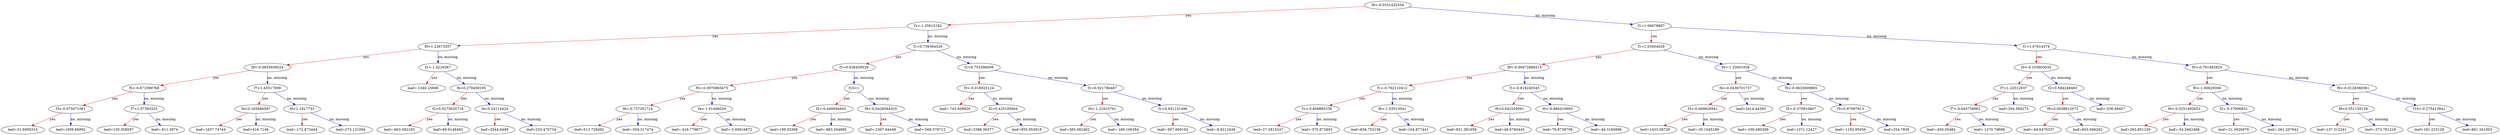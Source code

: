 digraph {
    graph [ rankdir=TB ]

    0 [ label="f9<-0.0331432559" ]
    0 -> 1 [label="yes" color="#FF0000"]
    0 -> 2 [label="no, missing" color="#0000FF"]

    1 [ label="f1<-1.35615182" ]
    1 -> 3 [label="yes" color="#FF0000"]
    1 -> 4 [label="no, missing" color="#0000FF"]

    3 [ label="f0<1.22673357" ]
    3 -> 7 [label="yes" color="#FF0000"]
    3 -> 8 [label="no, missing" color="#0000FF"]

    7 [ label="f9<-0.0655936524" ]
    7 -> 15 [label="yes" color="#FF0000"]
    7 -> 16 [label="no, missing" color="#0000FF"]

    15 [ label="f5<-0.671089768" ]
    15 -> 31 [label="yes" color="#FF0000"]
    15 -> 32 [label="no, missing" color="#0000FF"]

    31 [ label="f3<-0.675071061" ]
    31 -> 61 [label="yes" color="#FF0000"]
    31 -> 62 [label="no, missing" color="#0000FF"]

    61 [ label="leaf=31.6095314" ]

    62 [ label="leaf=1909.66992" ]

    32 [ label="f7<1.07383323" ]
    32 -> 63 [label="yes" color="#FF0000"]
    32 -> 64 [label="no, missing" color="#0000FF"]

    63 [ label="leaf=130.358597" ]

    64 [ label="leaf=-611.3974" ]

    16 [ label="f7<1.45517099" ]
    16 -> 33 [label="yes" color="#FF0000"]
    16 -> 34 [label="no, missing" color="#0000FF"]

    33 [ label="f4<0.165680587" ]
    33 -> 65 [label="yes" color="#FF0000"]
    33 -> 66 [label="no, missing" color="#0000FF"]

    65 [ label="leaf=1637.74744" ]

    66 [ label="leaf=416.7146" ]

    34 [ label="f0<1.1817733" ]
    34 -> 67 [label="yes" color="#FF0000"]
    34 -> 68 [label="no, missing" color="#0000FF"]

    67 [ label="leaf=-172.873444" ]

    68 [ label="leaf=273.121094" ]

    8 [ label="f1<-1.4216367" ]
    8 -> 17 [label="yes" color="#FF0000"]
    8 -> 18 [label="no, missing" color="#0000FF"]

    17 [ label="leaf=-1340.25696" ]

    18 [ label="f6<0.279458195" ]
    18 -> 35 [label="yes" color="#FF0000"]
    18 -> 36 [label="no, missing" color="#0000FF"]

    35 [ label="f2<0.0275635719" ]
    35 -> 69 [label="yes" color="#FF0000"]
    35 -> 70 [label="no, missing" color="#0000FF"]

    69 [ label="leaf=-663.592163" ]

    70 [ label="leaf=99.9148483" ]

    36 [ label="f4<0.24114424" ]
    36 -> 71 [label="yes" color="#FF0000"]
    36 -> 72 [label="no, missing" color="#0000FF"]

    71 [ label="leaf=2044.6488" ]

    72 [ label="leaf=233.470734" ]

    4 [ label="f1<0.739364326" ]
    4 -> 9 [label="yes" color="#FF0000"]
    4 -> 10 [label="no, missing" color="#0000FF"]

    9 [ label="f1<0.636459529" ]
    9 -> 19 [label="yes" color="#FF0000"]
    9 -> 20 [label="no, missing" color="#0000FF"]

    19 [ label="f0<-0.0970965475" ]
    19 -> 37 [label="yes" color="#FF0000"]
    19 -> 38 [label="no, missing" color="#0000FF"]

    37 [ label="f6<-0.737351716" ]
    37 -> 73 [label="yes" color="#FF0000"]
    37 -> 74 [label="no, missing" color="#0000FF"]

    73 [ label="leaf=513.729492" ]

    74 [ label="leaf=-354.317474" ]

    38 [ label="f4<-1.01496029" ]
    38 -> 75 [label="yes" color="#FF0000"]
    38 -> 76 [label="no, missing" color="#0000FF"]

    75 [ label="leaf=-416.779877" ]

    76 [ label="leaf=-3.40916872" ]

    20 [ label="f15<1" ]
    20 -> 39 [label="yes" color="#FF0000"]
    20 -> 40 [label="no, missing" color="#0000FF"]

    39 [ label="f2<-0.449594945" ]
    39 -> 77 [label="yes" color="#FF0000"]
    39 -> 78 [label="no, missing" color="#0000FF"]

    77 [ label="leaf=199.55368" ]

    78 [ label="leaf=-883.204895" ]

    40 [ label="f9<-0.0428564325" ]
    40 -> 79 [label="yes" color="#FF0000"]
    40 -> 80 [label="no, missing" color="#0000FF"]

    79 [ label="leaf=-2367.84448" ]

    80 [ label="leaf=-568.579712" ]

    10 [ label="f1<0.753396809" ]
    10 -> 21 [label="yes" color="#FF0000"]
    10 -> 22 [label="no, missing" color="#0000FF"]

    21 [ label="f3<-0.018023124" ]
    21 -> 41 [label="yes" color="#FF0000"]
    21 -> 42 [label="no, missing" color="#0000FF"]

    41 [ label="leaf=-743.608826" ]

    42 [ label="f2<0.425195664" ]
    42 -> 81 [label="yes" color="#FF0000"]
    42 -> 82 [label="no, missing" color="#0000FF"]

    81 [ label="leaf=3386.36377" ]

    82 [ label="leaf=855.953918" ]

    22 [ label="f1<0.921786487" ]
    22 -> 43 [label="yes" color="#FF0000"]
    22 -> 44 [label="no, missing" color="#0000FF"]

    43 [ label="f0<-1.21610761" ]
    43 -> 83 [label="yes" color="#FF0000"]
    43 -> 84 [label="no, missing" color="#0000FF"]

    83 [ label="leaf=385.492462" ]

    84 [ label="leaf=-160.106384" ]

    44 [ label="f1<0.931141496" ]
    44 -> 85 [label="yes" color="#FF0000"]
    44 -> 86 [label="no, missing" color="#0000FF"]

    85 [ label="leaf=-907.609192" ]

    86 [ label="leaf=-8.9213438" ]

    2 [ label="f1<1.06678867" ]
    2 -> 5 [label="yes" color="#FF0000"]
    2 -> 6 [label="no, missing" color="#0000FF"]

    5 [ label="f1<1.03404629" ]
    5 -> 11 [label="yes" color="#FF0000"]
    5 -> 12 [label="no, missing" color="#0000FF"]

    11 [ label="f9<-0.00672889315" ]
    11 -> 23 [label="yes" color="#FF0000"]
    11 -> 24 [label="no, missing" color="#0000FF"]

    23 [ label="f1<-0.762110412" ]
    23 -> 45 [label="yes" color="#FF0000"]
    23 -> 46 [label="no, missing" color="#0000FF"]

    45 [ label="f1<-0.808885336" ]
    45 -> 87 [label="yes" color="#FF0000"]
    45 -> 88 [label="no, missing" color="#0000FF"]

    87 [ label="leaf=27.2815247" ]

    88 [ label="leaf=-370.872803" ]

    46 [ label="f6<-1.03015041" ]
    46 -> 89 [label="yes" color="#FF0000"]
    46 -> 90 [label="no, missing" color="#0000FF"]

    89 [ label="leaf=656.752136" ]

    90 [ label="leaf=104.877441" ]

    24 [ label="f1<-0.818240345" ]
    24 -> 47 [label="yes" color="#FF0000"]
    24 -> 48 [label="no, missing" color="#0000FF"]

    47 [ label="f0<0.642250061" ]
    47 -> 91 [label="yes" color="#FF0000"]
    47 -> 92 [label="no, missing" color="#0000FF"]

    91 [ label="leaf=821.381958" ]

    92 [ label="leaf=48.6760445" ]

    48 [ label="f0<-0.866416693" ]
    48 -> 93 [label="yes" color="#FF0000"]
    48 -> 94 [label="no, missing" color="#0000FF"]

    93 [ label="leaf=79.8738708" ]

    94 [ label="leaf=-46.3160896" ]

    12 [ label="f0<-1.32601058" ]
    12 -> 25 [label="yes" color="#FF0000"]
    12 -> 26 [label="no, missing" color="#0000FF"]

    25 [ label="f4<-0.0436701737" ]
    25 -> 49 [label="yes" color="#FF0000"]
    25 -> 50 [label="no, missing" color="#0000FF"]

    49 [ label="f3<-0.669926941" ]
    49 -> 95 [label="yes" color="#FF0000"]
    49 -> 96 [label="no, missing" color="#0000FF"]

    95 [ label="leaf=1433.08728" ]

    96 [ label="leaf=-35.1045189" ]

    50 [ label="leaf=3414.44385" ]

    26 [ label="f5<-0.0633609965" ]
    26 -> 51 [label="yes" color="#FF0000"]
    26 -> 52 [label="no, missing" color="#0000FF"]

    51 [ label="f5<-0.370810807" ]
    51 -> 97 [label="yes" color="#FF0000"]
    51 -> 98 [label="no, missing" color="#0000FF"]

    97 [ label="leaf=-100.480309" ]

    98 [ label="leaf=1371.12427" ]

    52 [ label="f3<0.87097913" ]
    52 -> 99 [label="yes" color="#FF0000"]
    52 -> 100 [label="no, missing" color="#0000FF"]

    99 [ label="leaf=-1192.95056" ]

    100 [ label="leaf=254.7836" ]

    6 [ label="f1<1.07614374" ]
    6 -> 13 [label="yes" color="#FF0000"]
    6 -> 14 [label="no, missing" color="#0000FF"]

    13 [ label="f3<-0.103603035" ]
    13 -> 27 [label="yes" color="#FF0000"]
    13 -> 28 [label="no, missing" color="#0000FF"]

    27 [ label="f7<1.22512937" ]
    27 -> 53 [label="yes" color="#FF0000"]
    27 -> 54 [label="no, missing" color="#0000FF"]

    53 [ label="f7<-0.645756662" ]
    53 -> 101 [label="yes" color="#FF0000"]
    53 -> 102 [label="no, missing" color="#0000FF"]

    101 [ label="leaf=-450.05484" ]

    102 [ label="leaf=-1270.79688" ]

    54 [ label="leaf=304.569275" ]

    28 [ label="f2<0.584248483" ]
    28 -> 55 [label="yes" color="#FF0000"]
    28 -> 56 [label="no, missing" color="#0000FF"]

    55 [ label="f9<0.0038812072" ]
    55 -> 103 [label="yes" color="#FF0000"]
    55 -> 104 [label="no, missing" color="#0000FF"]

    103 [ label="leaf=-64.6470337" ]

    104 [ label="leaf=603.606262" ]

    56 [ label="leaf=-536.68457" ]

    14 [ label="f0<-0.791482925" ]
    14 -> 29 [label="yes" color="#FF0000"]
    14 -> 30 [label="no, missing" color="#0000FF"]

    29 [ label="f0<-1.00629306" ]
    29 -> 57 [label="yes" color="#FF0000"]
    29 -> 58 [label="no, missing" color="#0000FF"]

    57 [ label="f9<-0.0251492653" ]
    57 -> 105 [label="yes" color="#FF0000"]
    57 -> 106 [label="no, missing" color="#0000FF"]

    105 [ label="leaf=263.851105" ]

    106 [ label="leaf=-54.3462486" ]

    58 [ label="f2<-0.37006852" ]
    58 -> 107 [label="yes" color="#FF0000"]
    58 -> 108 [label="no, missing" color="#0000FF"]

    107 [ label="leaf=-21.3626976" ]

    108 [ label="leaf=-261.207642" ]

    30 [ label="f9<-0.0128368381" ]
    30 -> 59 [label="yes" color="#FF0000"]
    30 -> 60 [label="no, missing" color="#0000FF"]

    59 [ label="f8<0.351139128" ]
    59 -> 109 [label="yes" color="#FF0000"]
    59 -> 110 [label="no, missing" color="#0000FF"]

    109 [ label="leaf=137.312241" ]

    110 [ label="leaf=-373.781219" ]

    60 [ label="f10<-0.275413841" ]
    60 -> 111 [label="yes" color="#FF0000"]
    60 -> 112 [label="no, missing" color="#0000FF"]

    111 [ label="leaf=191.223129" ]

    112 [ label="leaf=861.341003" ]
}
